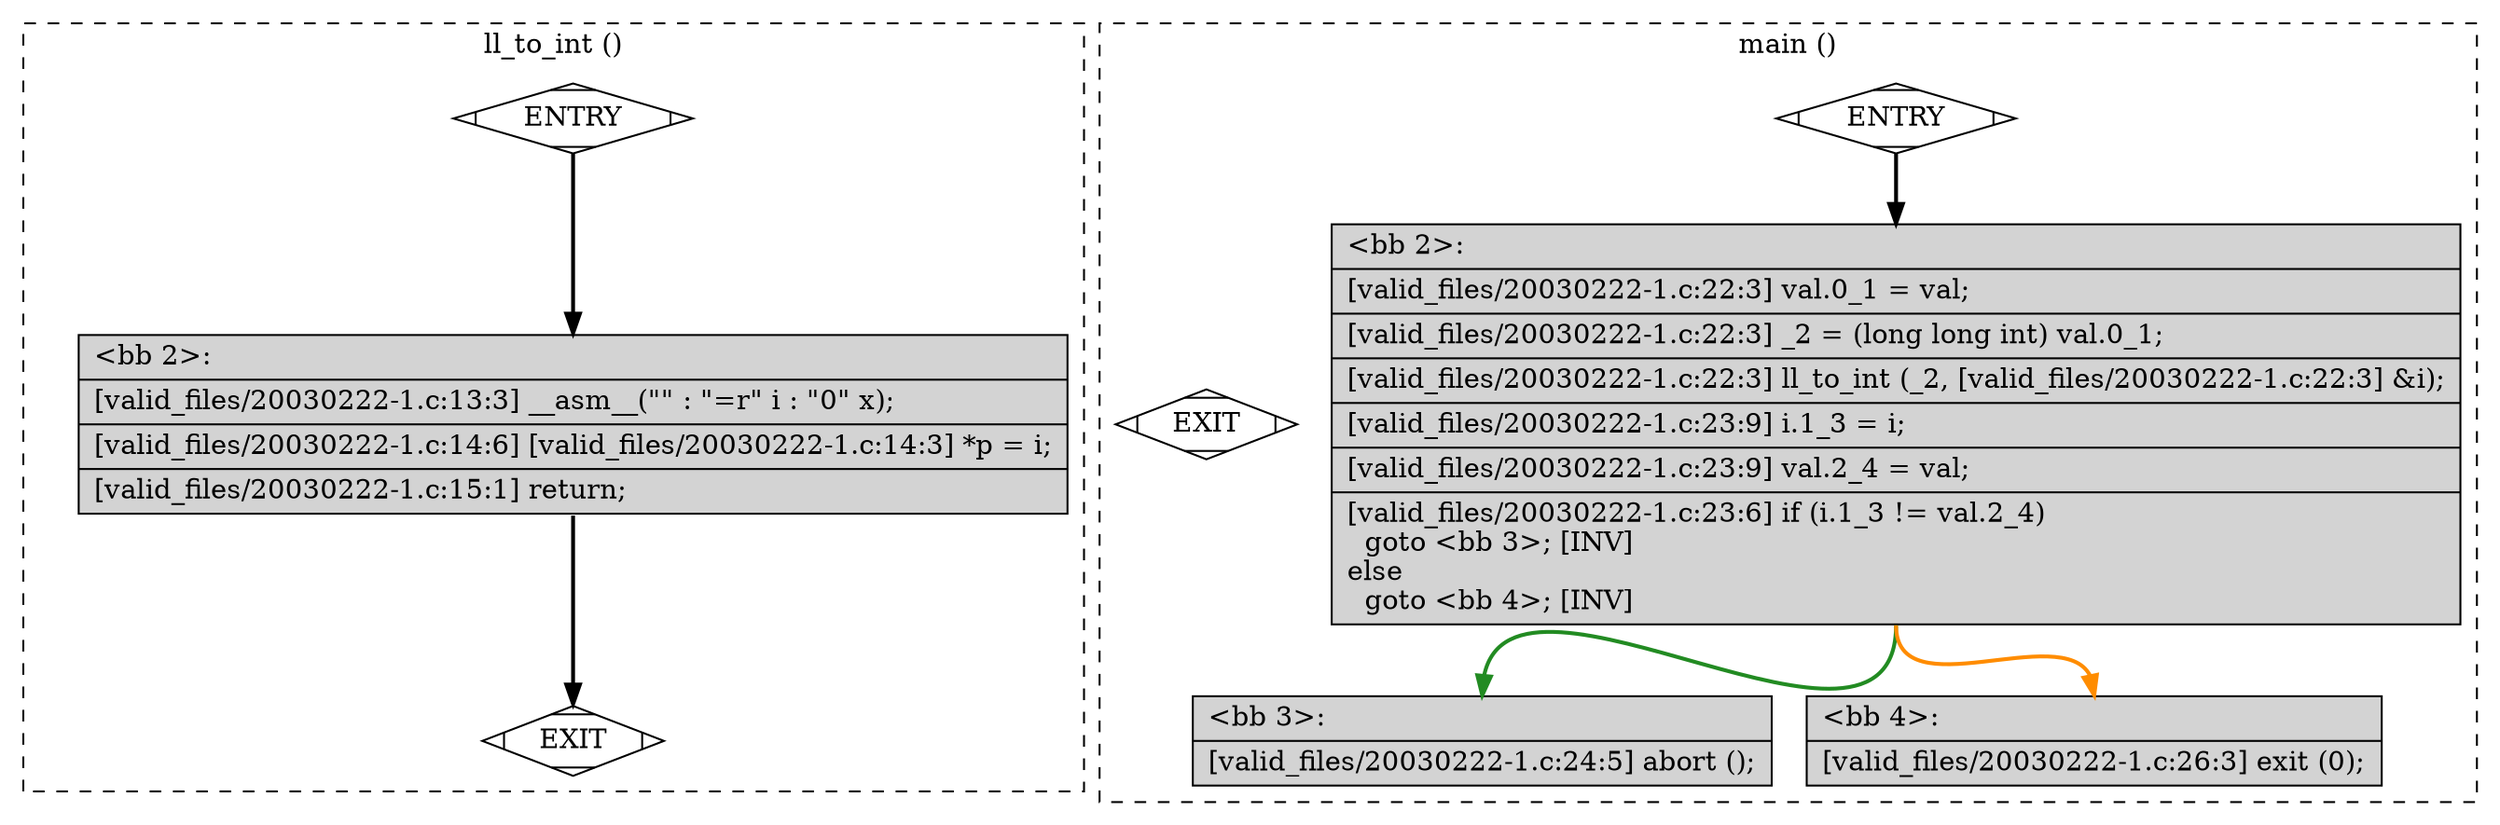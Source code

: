 digraph "a-20030222-1.c.015t.cfg" {
overlap=false;
subgraph "cluster_ll_to_int" {
	style="dashed";
	color="black";
	label="ll_to_int ()";
	fn_0_basic_block_0 [shape=Mdiamond,style=filled,fillcolor=white,label="ENTRY"];

	fn_0_basic_block_1 [shape=Mdiamond,style=filled,fillcolor=white,label="EXIT"];

	fn_0_basic_block_2 [shape=record,style=filled,fillcolor=lightgrey,label="{\<bb\ 2\>:\l\
|[valid_files/20030222-1.c:13:3]\ __asm__(\"\"\ :\ \"=r\"\ i\ :\ \"0\"\ x);\l\
|[valid_files/20030222-1.c:14:6]\ [valid_files/20030222-1.c:14:3]\ *p\ =\ i;\l\
|[valid_files/20030222-1.c:15:1]\ return;\l\
}"];

	fn_0_basic_block_0:s -> fn_0_basic_block_2:n [style="solid,bold",color=black,weight=100,constraint=true];
	fn_0_basic_block_2:s -> fn_0_basic_block_1:n [style="solid,bold",color=black,weight=10,constraint=true];
	fn_0_basic_block_0:s -> fn_0_basic_block_1:n [style="invis",constraint=true];
}
subgraph "cluster_main" {
	style="dashed";
	color="black";
	label="main ()";
	fn_1_basic_block_0 [shape=Mdiamond,style=filled,fillcolor=white,label="ENTRY"];

	fn_1_basic_block_1 [shape=Mdiamond,style=filled,fillcolor=white,label="EXIT"];

	fn_1_basic_block_2 [shape=record,style=filled,fillcolor=lightgrey,label="{\<bb\ 2\>:\l\
|[valid_files/20030222-1.c:22:3]\ val.0_1\ =\ val;\l\
|[valid_files/20030222-1.c:22:3]\ _2\ =\ (long\ long\ int)\ val.0_1;\l\
|[valid_files/20030222-1.c:22:3]\ ll_to_int\ (_2,\ [valid_files/20030222-1.c:22:3]\ &i);\l\
|[valid_files/20030222-1.c:23:9]\ i.1_3\ =\ i;\l\
|[valid_files/20030222-1.c:23:9]\ val.2_4\ =\ val;\l\
|[valid_files/20030222-1.c:23:6]\ if\ (i.1_3\ !=\ val.2_4)\l\
\ \ goto\ \<bb\ 3\>;\ [INV]\l\
else\l\
\ \ goto\ \<bb\ 4\>;\ [INV]\l\
}"];

	fn_1_basic_block_3 [shape=record,style=filled,fillcolor=lightgrey,label="{\<bb\ 3\>:\l\
|[valid_files/20030222-1.c:24:5]\ abort\ ();\l\
}"];

	fn_1_basic_block_4 [shape=record,style=filled,fillcolor=lightgrey,label="{\<bb\ 4\>:\l\
|[valid_files/20030222-1.c:26:3]\ exit\ (0);\l\
}"];

	fn_1_basic_block_0:s -> fn_1_basic_block_2:n [style="solid,bold",color=black,weight=100,constraint=true];
	fn_1_basic_block_2:s -> fn_1_basic_block_3:n [style="solid,bold",color=forestgreen,weight=10,constraint=true];
	fn_1_basic_block_2:s -> fn_1_basic_block_4:n [style="solid,bold",color=darkorange,weight=10,constraint=true];
	fn_1_basic_block_0:s -> fn_1_basic_block_1:n [style="invis",constraint=true];
}
}
